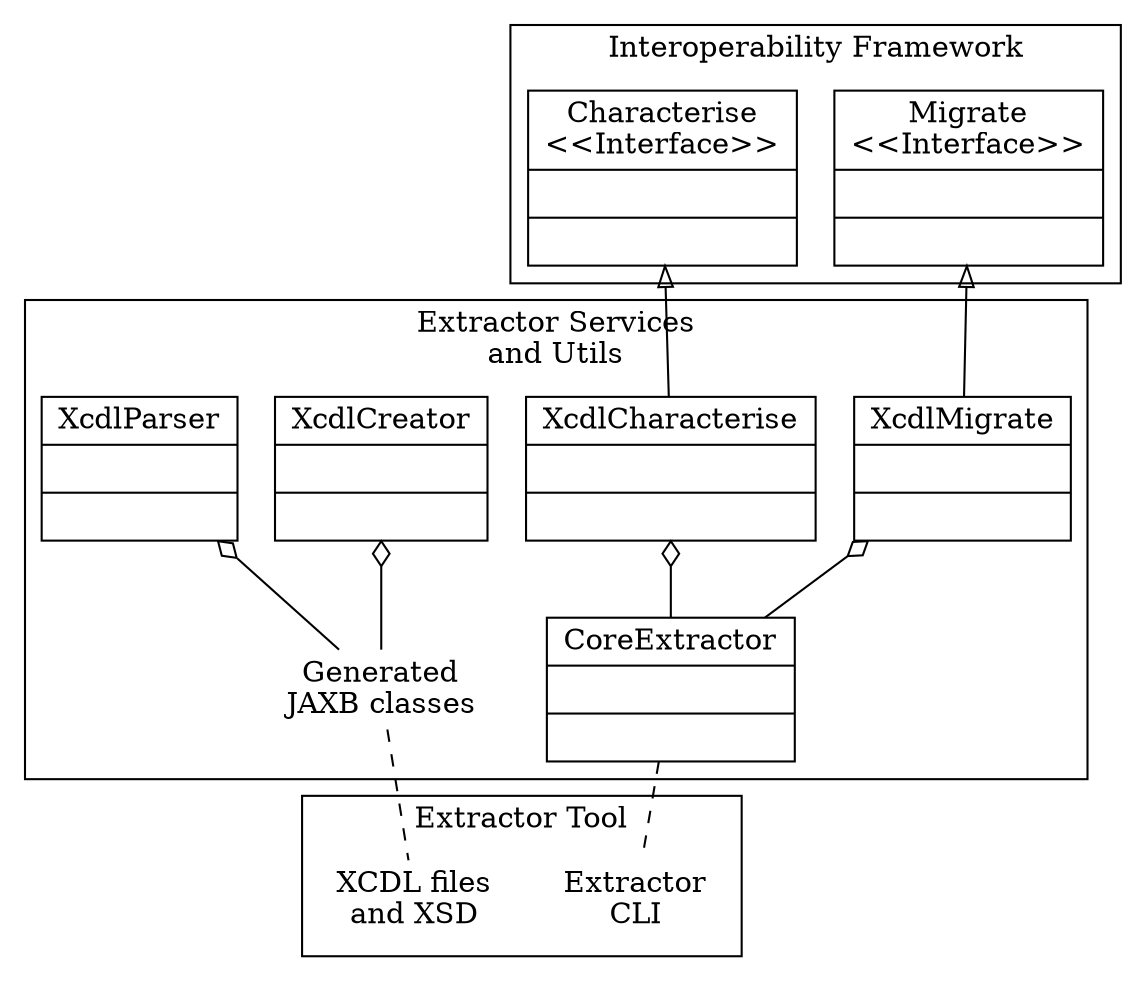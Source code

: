 digraph comparator {

//    label="Extractor IF integration"
//  size="5,5"
  node[shape=record]
  edge[dir=back, arrowtail=none]
  
  subgraph cluster_1{
    label="Interoperability Framework"
    Migrate[label = "{Migrate\n\<\<Interface\>\>||}"]
    Characterise[label = "{Characterise\n\<\<Interface\>\>||}"]
  }
  
  subgraph cluster_2{
	  label="Extractor Services\nand Utils"
	  Wrapper[label = "{CoreExtractor||}"]
	  XcdlMigrate[label = "{XcdlMigrate||}"]
	  XcdlCharacterise[label = "{XcdlCharacterise||}"]
	  
	  XcdlCreator[label = "{XcdlCreator||}"]
	  XcdlParser[label = "{XcdlParser||}"]
	  
	  Migrate->XcdlMigrate[arrowtail=empty]
	  Characterise->XcdlCharacterise[arrowtail=empty]
	  
	  XcdlMigrate->Wrapper[arrowtail=odiamond]
	  XcdlCharacterise->Wrapper[arrowtail=odiamond]
	 
	  XcdlCreator->GeneratedJaxbClasses[arrowtail=odiamond]
	  XcdlParser->GeneratedJaxbClasses[arrowtail=odiamond]
	  
	  GeneratedJaxbClasses[label = "Generated\nJAXB classes" shape=none]
  }
  
  subgraph cluster_3{
	  label="Extractor Tool"
	  Extractor[label = "Extractor\nCLI" shape=none]
	  XSD[label = "XCDL files\nand XSD" shape=none]
	  
	  GeneratedJaxbClasses->XSD[style=dashed]
      Wrapper->Extractor[style=dashed]
  }
  
//  XcdlCompareProperties->ComparatorConfigCreator
  
}